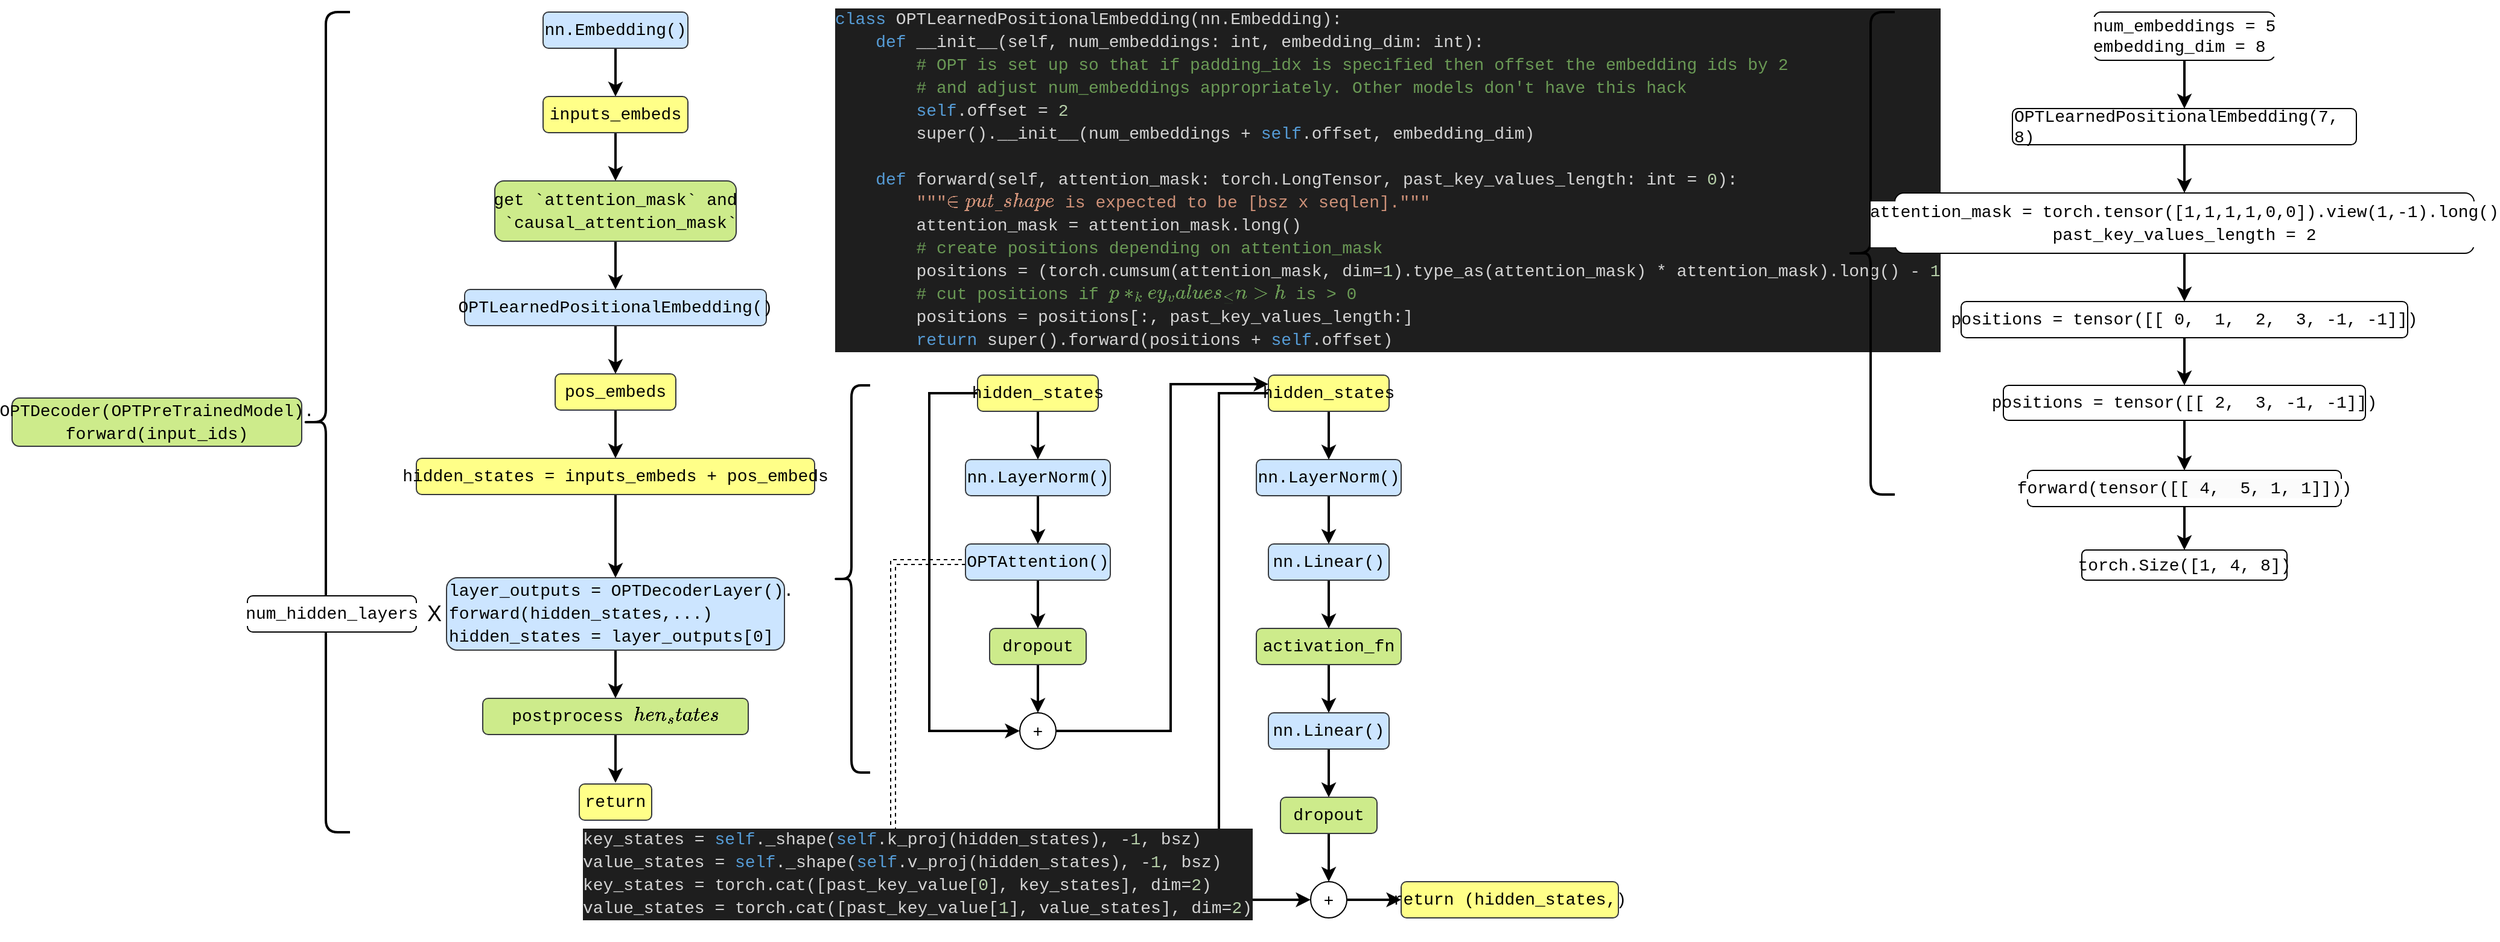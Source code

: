 <mxfile version="24.0.4" type="device">
  <diagram name="第 1 页" id="xHWnmrjrbsItk4PsQz6W">
    <mxGraphModel dx="2060" dy="981" grid="1" gridSize="10" guides="1" tooltips="1" connect="1" arrows="1" fold="1" page="1" pageScale="1" pageWidth="1100" pageHeight="850" math="0" shadow="0">
      <root>
        <mxCell id="0" />
        <mxCell id="1" parent="0" />
        <mxCell id="QwvLzu_wcBRNw7U_g0N6-2" value="&lt;div style=&quot;font-family: Consolas, &amp;quot;Courier New&amp;quot;, monospace; font-size: 14px; line-height: 19px; white-space: pre;&quot;&gt;OPTDecoder(&lt;span style=&quot;&quot;&gt;OPTPreTrainedModel&lt;/span&gt;&lt;span style=&quot;&quot;&gt;).&lt;/span&gt;&lt;/div&gt;&lt;div style=&quot;font-family: Consolas, &amp;quot;Courier New&amp;quot;, monospace; font-size: 14px; line-height: 19px; white-space: pre;&quot;&gt;forward(input_ids)&lt;/div&gt;" style="rounded=1;whiteSpace=wrap;html=1;labelBackgroundColor=none;fillColor=#cdeb8b;strokeColor=#36393d;fontColor=default;" parent="1" vertex="1">
          <mxGeometry x="40" y="360" width="240" height="40" as="geometry" />
        </mxCell>
        <mxCell id="EPdOhh8zSpKI0qmC61zO-10" style="edgeStyle=orthogonalEdgeStyle;rounded=0;orthogonalLoop=1;jettySize=auto;html=1;entryX=0.5;entryY=0;entryDx=0;entryDy=0;strokeColor=default;strokeWidth=2;align=center;verticalAlign=middle;fontFamily=Helvetica;fontSize=11;fontColor=default;labelBackgroundColor=default;endArrow=classic;" parent="1" source="QwvLzu_wcBRNw7U_g0N6-7" target="QwvLzu_wcBRNw7U_g0N6-8" edge="1">
          <mxGeometry relative="1" as="geometry" />
        </mxCell>
        <mxCell id="QwvLzu_wcBRNw7U_g0N6-7" value="&lt;div style=&quot;font-family: Consolas, &amp;quot;Courier New&amp;quot;, monospace; font-weight: normal; font-size: 14px; line-height: 19px; white-space: pre;&quot;&gt;&lt;div&gt;&lt;span style=&quot;&quot;&gt;nn.Embedding(&lt;/span&gt;&lt;span style=&quot;background-color: initial;&quot;&gt;)&lt;/span&gt;&lt;/div&gt;&lt;/div&gt;" style="rounded=1;whiteSpace=wrap;html=1;labelBackgroundColor=none;fillColor=#cce5ff;strokeColor=#36393d;" parent="1" vertex="1">
          <mxGeometry x="480" y="40" width="120" height="30" as="geometry" />
        </mxCell>
        <mxCell id="EPdOhh8zSpKI0qmC61zO-11" style="edgeStyle=orthogonalEdgeStyle;rounded=0;orthogonalLoop=1;jettySize=auto;html=1;entryX=0.5;entryY=0;entryDx=0;entryDy=0;strokeColor=default;strokeWidth=2;align=center;verticalAlign=middle;fontFamily=Helvetica;fontSize=11;fontColor=default;labelBackgroundColor=default;endArrow=classic;" parent="1" source="QwvLzu_wcBRNw7U_g0N6-8" target="EPdOhh8zSpKI0qmC61zO-6" edge="1">
          <mxGeometry relative="1" as="geometry" />
        </mxCell>
        <mxCell id="QwvLzu_wcBRNw7U_g0N6-8" value="&lt;div style=&quot;font-family: Consolas, &amp;quot;Courier New&amp;quot;, monospace; font-weight: normal; font-size: 14px; line-height: 19px; white-space: pre;&quot;&gt;&lt;div&gt;&lt;span style=&quot;&quot;&gt;inputs_embeds&lt;/span&gt;&lt;/div&gt;&lt;/div&gt;" style="rounded=1;whiteSpace=wrap;html=1;labelBackgroundColor=none;fillColor=#ffff88;strokeColor=#36393d;" parent="1" vertex="1">
          <mxGeometry x="480" y="110" width="120" height="30" as="geometry" />
        </mxCell>
        <mxCell id="EPdOhh8zSpKI0qmC61zO-12" style="edgeStyle=orthogonalEdgeStyle;rounded=0;orthogonalLoop=1;jettySize=auto;html=1;entryX=0.5;entryY=0;entryDx=0;entryDy=0;strokeColor=default;strokeWidth=2;align=center;verticalAlign=middle;fontFamily=Helvetica;fontSize=11;fontColor=default;labelBackgroundColor=default;endArrow=classic;" parent="1" source="EPdOhh8zSpKI0qmC61zO-6" target="EPdOhh8zSpKI0qmC61zO-8" edge="1">
          <mxGeometry relative="1" as="geometry" />
        </mxCell>
        <mxCell id="EPdOhh8zSpKI0qmC61zO-6" value="&lt;div style=&quot;font-family: Consolas, &amp;quot;Courier New&amp;quot;, monospace; font-size: 14px; line-height: 19px; white-space: pre;&quot;&gt;get `&lt;span style=&quot;&quot;&gt;attention_mask&lt;/span&gt;&lt;span style=&quot;&quot;&gt;` and&lt;/span&gt;&lt;/div&gt;&lt;div style=&quot;font-family: Consolas, &amp;quot;Courier New&amp;quot;, monospace; font-size: 14px; line-height: 19px; white-space: pre;&quot;&gt;&lt;span style=&quot;&quot;&gt; `&lt;/span&gt;&lt;span style=&quot;&quot;&gt;causal_attention_mask&lt;/span&gt;&lt;span style=&quot;&quot;&gt;`&lt;/span&gt;&lt;/div&gt;" style="rounded=1;whiteSpace=wrap;html=1;fontFamily=Helvetica;fontSize=11;labelBackgroundColor=none;fillColor=#cdeb8b;strokeColor=#36393d;" parent="1" vertex="1">
          <mxGeometry x="440" y="180" width="200" height="50" as="geometry" />
        </mxCell>
        <mxCell id="EPdOhh8zSpKI0qmC61zO-15" style="edgeStyle=orthogonalEdgeStyle;rounded=0;orthogonalLoop=1;jettySize=auto;html=1;entryX=0.5;entryY=0;entryDx=0;entryDy=0;strokeColor=default;strokeWidth=2;align=center;verticalAlign=middle;fontFamily=Helvetica;fontSize=11;fontColor=default;labelBackgroundColor=default;endArrow=classic;" parent="1" source="EPdOhh8zSpKI0qmC61zO-8" target="EPdOhh8zSpKI0qmC61zO-13" edge="1">
          <mxGeometry relative="1" as="geometry" />
        </mxCell>
        <mxCell id="EPdOhh8zSpKI0qmC61zO-8" value="&lt;div style=&quot;font-family: Consolas, &amp;quot;Courier New&amp;quot;, monospace; font-weight: normal; font-size: 14px; line-height: 19px; white-space: pre;&quot;&gt;&lt;div&gt;&lt;span style=&quot;&quot;&gt;OPTLearnedPositionalEmbedding()&lt;/span&gt;&lt;/div&gt;&lt;/div&gt;" style="rounded=1;whiteSpace=wrap;html=1;fontFamily=Helvetica;fontSize=11;labelBackgroundColor=none;fillColor=#cce5ff;strokeColor=#36393d;" parent="1" vertex="1">
          <mxGeometry x="415" y="270" width="250" height="30" as="geometry" />
        </mxCell>
        <mxCell id="EPdOhh8zSpKI0qmC61zO-16" style="edgeStyle=orthogonalEdgeStyle;rounded=0;orthogonalLoop=1;jettySize=auto;html=1;entryX=0.5;entryY=0;entryDx=0;entryDy=0;strokeColor=default;strokeWidth=2;align=center;verticalAlign=middle;fontFamily=Helvetica;fontSize=11;fontColor=default;labelBackgroundColor=default;endArrow=classic;" parent="1" source="EPdOhh8zSpKI0qmC61zO-13" target="EPdOhh8zSpKI0qmC61zO-14" edge="1">
          <mxGeometry relative="1" as="geometry" />
        </mxCell>
        <mxCell id="EPdOhh8zSpKI0qmC61zO-13" value="&lt;div style=&quot;font-family: Consolas, &amp;quot;Courier New&amp;quot;, monospace; font-weight: normal; font-size: 14px; line-height: 19px; white-space: pre;&quot;&gt;&lt;div&gt;&lt;span style=&quot;&quot;&gt;pos_embeds&lt;/span&gt;&lt;/div&gt;&lt;/div&gt;" style="rounded=1;whiteSpace=wrap;html=1;labelBackgroundColor=none;fillColor=#ffff88;strokeColor=#36393d;" parent="1" vertex="1">
          <mxGeometry x="490" y="340" width="100" height="30" as="geometry" />
        </mxCell>
        <mxCell id="EPdOhh8zSpKI0qmC61zO-23" value="" style="edgeStyle=orthogonalEdgeStyle;rounded=0;orthogonalLoop=1;jettySize=auto;html=1;strokeColor=default;strokeWidth=2;align=center;verticalAlign=middle;fontFamily=Helvetica;fontSize=11;fontColor=default;labelBackgroundColor=none;endArrow=classic;" parent="1" source="EPdOhh8zSpKI0qmC61zO-14" target="EPdOhh8zSpKI0qmC61zO-19" edge="1">
          <mxGeometry relative="1" as="geometry" />
        </mxCell>
        <mxCell id="EPdOhh8zSpKI0qmC61zO-14" value="&lt;div style=&quot;font-family: Consolas, &amp;quot;Courier New&amp;quot;, monospace; font-size: 14px; line-height: 19px; white-space: pre;&quot;&gt;hidden_states = inputs_embeds + pos_embeds&lt;/div&gt;" style="rounded=1;whiteSpace=wrap;html=1;fontFamily=Helvetica;fontSize=11;labelBackgroundColor=none;fillColor=#ffff88;strokeColor=#36393d;" parent="1" vertex="1">
          <mxGeometry x="375" y="410" width="330" height="30" as="geometry" />
        </mxCell>
        <mxCell id="gGnIjuOK_BudWI-AxM9S-5" style="edgeStyle=orthogonalEdgeStyle;rounded=0;orthogonalLoop=1;jettySize=auto;html=1;entryX=0.5;entryY=0;entryDx=0;entryDy=0;strokeWidth=2;" parent="1" source="EPdOhh8zSpKI0qmC61zO-19" target="EPdOhh8zSpKI0qmC61zO-20" edge="1">
          <mxGeometry relative="1" as="geometry" />
        </mxCell>
        <mxCell id="EPdOhh8zSpKI0qmC61zO-19" value="&lt;div style=&quot;font-size: 12px;&quot;&gt;&lt;div style=&quot;font-family: Consolas, &amp;quot;Courier New&amp;quot;, monospace; font-size: 14px; line-height: 19px; white-space: pre;&quot;&gt;&lt;div&gt;layer_outputs = &lt;span style=&quot;&quot;&gt;OPTDecoderLayer().&lt;/span&gt;&lt;/div&gt;&lt;div&gt;&lt;span style=&quot;&quot;&gt;forward(hidden_states,...)&lt;/span&gt;&lt;/div&gt;&lt;div&gt;hidden_states = layer_outputs[&lt;span style=&quot;&quot;&gt;0&lt;/span&gt;]&lt;/div&gt;&lt;/div&gt;&lt;/div&gt;" style="rounded=1;whiteSpace=wrap;html=1;fontFamily=Courier New;fontSize=11;labelBackgroundColor=none;align=left;fillColor=#cce5ff;strokeColor=#36393d;" parent="1" vertex="1">
          <mxGeometry x="400" y="509" width="280" height="60" as="geometry" />
        </mxCell>
        <mxCell id="gGnIjuOK_BudWI-AxM9S-7" style="edgeStyle=orthogonalEdgeStyle;rounded=0;orthogonalLoop=1;jettySize=auto;html=1;strokeColor=default;strokeWidth=2;align=center;verticalAlign=middle;fontFamily=Helvetica;fontSize=11;fontColor=default;labelBackgroundColor=default;endArrow=classic;" parent="1" source="EPdOhh8zSpKI0qmC61zO-20" edge="1">
          <mxGeometry relative="1" as="geometry">
            <mxPoint x="540" y="679" as="targetPoint" />
          </mxGeometry>
        </mxCell>
        <mxCell id="EPdOhh8zSpKI0qmC61zO-20" value="&lt;div style=&quot;font-family: Consolas, &amp;quot;Courier New&amp;quot;, monospace; font-size: 14px; line-height: 19px; white-space: pre;&quot;&gt;postprocess `hidden_states`&lt;/div&gt;" style="rounded=1;whiteSpace=wrap;html=1;strokeColor=#36393d;align=center;verticalAlign=middle;fontFamily=Helvetica;fontSize=11;labelBackgroundColor=none;fillColor=#cdeb8b;" parent="1" vertex="1">
          <mxGeometry x="430" y="609" width="220" height="30" as="geometry" />
        </mxCell>
        <mxCell id="EPdOhh8zSpKI0qmC61zO-22" value="&lt;font style=&quot;font-size: 18px;&quot;&gt;X&lt;/font&gt;" style="text;html=1;align=center;verticalAlign=middle;whiteSpace=wrap;rounded=0;fontFamily=Helvetica;fontSize=11;fontColor=default;labelBackgroundColor=none;" parent="1" vertex="1">
          <mxGeometry x="360" y="524" width="60" height="30" as="geometry" />
        </mxCell>
        <mxCell id="EPdOhh8zSpKI0qmC61zO-25" value="&lt;div style=&quot;color: #d4d4d4;background-color: #1e1e1e;font-family: Consolas, &#39;Courier New&#39;, monospace;font-weight: normal;font-size: 14px;line-height: 19px;white-space: pre;&quot;&gt;&lt;div&gt;&lt;span style=&quot;color: #569cd6;&quot;&gt;class&lt;/span&gt;&lt;span style=&quot;color: #d4d4d4;&quot;&gt; OPTLearnedPositionalEmbedding(nn.Embedding):&lt;/span&gt;&lt;/div&gt;&lt;div&gt;&lt;span style=&quot;color: #d4d4d4;&quot;&gt;&amp;nbsp; &amp;nbsp; &lt;/span&gt;&lt;span style=&quot;color: #569cd6;&quot;&gt;def&lt;/span&gt;&lt;span style=&quot;color: #d4d4d4;&quot;&gt; __init__(self, num_embeddings: int, embedding_dim: int):&lt;/span&gt;&lt;/div&gt;&lt;div&gt;&lt;span style=&quot;color: #d4d4d4;&quot;&gt;&amp;nbsp; &amp;nbsp; &amp;nbsp; &amp;nbsp; &lt;/span&gt;&lt;span style=&quot;color: #6a9955;&quot;&gt;# OPT is set up so that if padding_idx is specified then offset the embedding ids by 2&lt;/span&gt;&lt;/div&gt;&lt;div&gt;&lt;span style=&quot;color: #d4d4d4;&quot;&gt;&amp;nbsp; &amp;nbsp; &amp;nbsp; &amp;nbsp; &lt;/span&gt;&lt;span style=&quot;color: #6a9955;&quot;&gt;# and adjust num_embeddings appropriately. Other models don&#39;t have this hack&lt;/span&gt;&lt;/div&gt;&lt;div&gt;&lt;span style=&quot;color: #d4d4d4;&quot;&gt;&amp;nbsp; &amp;nbsp; &amp;nbsp; &amp;nbsp; &lt;/span&gt;&lt;span style=&quot;color: #569cd6;&quot;&gt;self&lt;/span&gt;&lt;span style=&quot;color: #d4d4d4;&quot;&gt;.offset = &lt;/span&gt;&lt;span style=&quot;color: #b5cea8;&quot;&gt;2&lt;/span&gt;&lt;/div&gt;&lt;div&gt;&lt;span style=&quot;color: #d4d4d4;&quot;&gt;&amp;nbsp; &amp;nbsp; &amp;nbsp; &amp;nbsp; super().__init__(num_embeddings + &lt;/span&gt;&lt;span style=&quot;color: #569cd6;&quot;&gt;self&lt;/span&gt;&lt;span style=&quot;color: #d4d4d4;&quot;&gt;.offset, embedding_dim)&lt;/span&gt;&lt;/div&gt;&lt;br&gt;&lt;div&gt;&lt;span style=&quot;color: #d4d4d4;&quot;&gt;&amp;nbsp; &amp;nbsp; &lt;/span&gt;&lt;span style=&quot;color: #569cd6;&quot;&gt;def&lt;/span&gt;&lt;span style=&quot;color: #d4d4d4;&quot;&gt; forward(self, attention_mask: torch.LongTensor, past_key_values_length: int = &lt;/span&gt;&lt;span style=&quot;color: #b5cea8;&quot;&gt;0&lt;/span&gt;&lt;span style=&quot;color: #d4d4d4;&quot;&gt;):&lt;/span&gt;&lt;/div&gt;&lt;div&gt;&lt;span style=&quot;color: #d4d4d4;&quot;&gt;&amp;nbsp; &amp;nbsp; &amp;nbsp; &amp;nbsp; &lt;/span&gt;&lt;span style=&quot;color: #ce9178;&quot;&gt;&quot;&quot;&quot;`input_ids_shape` is expected to be [bsz x seqlen].&quot;&quot;&quot;&lt;/span&gt;&lt;/div&gt;&lt;div&gt;&lt;span style=&quot;color: #d4d4d4;&quot;&gt;&amp;nbsp; &amp;nbsp; &amp;nbsp; &amp;nbsp; attention_mask = attention_mask.long()&lt;/span&gt;&lt;/div&gt;&lt;div&gt;&lt;span style=&quot;color: #d4d4d4;&quot;&gt;&amp;nbsp; &amp;nbsp; &amp;nbsp; &amp;nbsp; &lt;/span&gt;&lt;span style=&quot;color: #6a9955;&quot;&gt;# create positions depending on attention_mask&lt;/span&gt;&lt;/div&gt;&lt;div&gt;&lt;span style=&quot;color: #d4d4d4;&quot;&gt;&amp;nbsp; &amp;nbsp; &amp;nbsp; &amp;nbsp; positions = (torch.cumsum(attention_mask, dim=&lt;/span&gt;&lt;span style=&quot;color: #b5cea8;&quot;&gt;1&lt;/span&gt;&lt;span style=&quot;color: #d4d4d4;&quot;&gt;).type_as(attention_mask) * attention_mask).long() - &lt;/span&gt;&lt;span style=&quot;color: #b5cea8;&quot;&gt;1&lt;/span&gt;&lt;/div&gt;&lt;div&gt;&lt;span style=&quot;color: #d4d4d4;&quot;&gt;&amp;nbsp; &amp;nbsp; &amp;nbsp; &amp;nbsp; &lt;/span&gt;&lt;span style=&quot;color: #6a9955;&quot;&gt;# cut positions if `past_key_values_length` is &amp;gt; 0&lt;/span&gt;&lt;/div&gt;&lt;div&gt;&lt;span style=&quot;color: #d4d4d4;&quot;&gt;&amp;nbsp; &amp;nbsp; &amp;nbsp; &amp;nbsp; positions = positions[:, past_key_values_length:]&lt;/span&gt;&lt;/div&gt;&lt;div&gt;&lt;span style=&quot;color: #d4d4d4;&quot;&gt;&amp;nbsp; &amp;nbsp; &amp;nbsp; &amp;nbsp; &lt;/span&gt;&lt;span style=&quot;color: #569cd6;&quot;&gt;return&lt;/span&gt;&lt;span style=&quot;color: #d4d4d4;&quot;&gt; super().forward(positions + &lt;/span&gt;&lt;span style=&quot;color: #569cd6;&quot;&gt;self&lt;/span&gt;&lt;span style=&quot;color: #d4d4d4;&quot;&gt;.offset)&lt;/span&gt;&lt;/div&gt;&lt;/div&gt;" style="text;whiteSpace=wrap;html=1;fontFamily=Helvetica;fontSize=11;fontColor=default;labelBackgroundColor=none;" parent="1" vertex="1">
          <mxGeometry x="720" y="30" width="870" height="310" as="geometry" />
        </mxCell>
        <mxCell id="EPdOhh8zSpKI0qmC61zO-68" style="edgeStyle=orthogonalEdgeStyle;rounded=0;orthogonalLoop=1;jettySize=auto;html=1;entryX=0.5;entryY=0;entryDx=0;entryDy=0;strokeColor=default;strokeWidth=2;align=center;verticalAlign=middle;fontFamily=Helvetica;fontSize=11;fontColor=default;labelBackgroundColor=none;endArrow=classic;" parent="1" source="EPdOhh8zSpKI0qmC61zO-26" target="EPdOhh8zSpKI0qmC61zO-28" edge="1">
          <mxGeometry relative="1" as="geometry" />
        </mxCell>
        <mxCell id="EPdOhh8zSpKI0qmC61zO-72" style="edgeStyle=orthogonalEdgeStyle;rounded=0;orthogonalLoop=1;jettySize=auto;html=1;entryX=0;entryY=0.5;entryDx=0;entryDy=0;strokeColor=default;strokeWidth=2;align=center;verticalAlign=middle;fontFamily=Helvetica;fontSize=11;fontColor=default;labelBackgroundColor=none;endArrow=classic;" parent="1" source="EPdOhh8zSpKI0qmC61zO-26" target="EPdOhh8zSpKI0qmC61zO-33" edge="1">
          <mxGeometry relative="1" as="geometry">
            <Array as="points">
              <mxPoint x="800" y="356" />
              <mxPoint x="800" y="636" />
            </Array>
          </mxGeometry>
        </mxCell>
        <mxCell id="EPdOhh8zSpKI0qmC61zO-26" value="&lt;div style=&quot;font-family: Consolas, &amp;quot;Courier New&amp;quot;, monospace; font-weight: normal; font-size: 14px; line-height: 19px; white-space: pre;&quot;&gt;&lt;div style=&quot;line-height: 19px;&quot;&gt;hidden_states&lt;/div&gt;&lt;/div&gt;" style="rounded=1;whiteSpace=wrap;html=1;labelBackgroundColor=none;fillColor=#ffff88;strokeColor=#36393d;fontColor=default;" parent="1" vertex="1">
          <mxGeometry x="840" y="341" width="100" height="30" as="geometry" />
        </mxCell>
        <mxCell id="EPdOhh8zSpKI0qmC61zO-69" style="edgeStyle=orthogonalEdgeStyle;rounded=0;orthogonalLoop=1;jettySize=auto;html=1;entryX=0.5;entryY=0;entryDx=0;entryDy=0;strokeColor=default;strokeWidth=2;align=center;verticalAlign=middle;fontFamily=Helvetica;fontSize=11;fontColor=default;labelBackgroundColor=none;endArrow=classic;" parent="1" source="EPdOhh8zSpKI0qmC61zO-28" target="EPdOhh8zSpKI0qmC61zO-30" edge="1">
          <mxGeometry relative="1" as="geometry" />
        </mxCell>
        <mxCell id="EPdOhh8zSpKI0qmC61zO-28" value="&lt;div style=&quot;font-family: Consolas, &amp;quot;Courier New&amp;quot;, monospace; font-size: 14px; line-height: 19px; white-space: pre;&quot;&gt;nn.LayerNorm()&lt;/div&gt;" style="rounded=1;whiteSpace=wrap;html=1;labelBackgroundColor=none;fillColor=#cce5ff;strokeColor=#36393d;fontColor=default;" parent="1" vertex="1">
          <mxGeometry x="830" y="411" width="120" height="30" as="geometry" />
        </mxCell>
        <mxCell id="EPdOhh8zSpKI0qmC61zO-70" style="edgeStyle=orthogonalEdgeStyle;rounded=0;orthogonalLoop=1;jettySize=auto;html=1;entryX=0.5;entryY=0;entryDx=0;entryDy=0;strokeColor=default;strokeWidth=2;align=center;verticalAlign=middle;fontFamily=Helvetica;fontSize=11;fontColor=default;labelBackgroundColor=none;endArrow=classic;" parent="1" source="EPdOhh8zSpKI0qmC61zO-30" target="EPdOhh8zSpKI0qmC61zO-42" edge="1">
          <mxGeometry relative="1" as="geometry" />
        </mxCell>
        <mxCell id="gGnIjuOK_BudWI-AxM9S-4" style="edgeStyle=orthogonalEdgeStyle;rounded=0;orthogonalLoop=1;jettySize=auto;html=1;shape=link;dashed=1;" parent="1" source="EPdOhh8zSpKI0qmC61zO-30" edge="1">
          <mxGeometry relative="1" as="geometry">
            <mxPoint x="770" y="720" as="targetPoint" />
            <Array as="points">
              <mxPoint x="770" y="496" />
            </Array>
          </mxGeometry>
        </mxCell>
        <mxCell id="EPdOhh8zSpKI0qmC61zO-30" value="&lt;div style=&quot;font-family: Consolas, &amp;quot;Courier New&amp;quot;, monospace; font-size: 14px; line-height: 19px; white-space: pre;&quot;&gt;&lt;span style=&quot;text-align: left;&quot;&gt;OPTAttention&lt;/span&gt;()&lt;/div&gt;" style="rounded=1;whiteSpace=wrap;html=1;labelBackgroundColor=none;fillColor=#cce5ff;strokeColor=#36393d;fontColor=default;" parent="1" vertex="1">
          <mxGeometry x="830" y="481" width="120" height="30" as="geometry" />
        </mxCell>
        <mxCell id="EPdOhh8zSpKI0qmC61zO-73" style="edgeStyle=orthogonalEdgeStyle;rounded=0;orthogonalLoop=1;jettySize=auto;html=1;entryX=0;entryY=0.25;entryDx=0;entryDy=0;strokeColor=default;strokeWidth=2;align=center;verticalAlign=middle;fontFamily=Helvetica;fontSize=11;fontColor=default;labelBackgroundColor=none;endArrow=classic;" parent="1" source="EPdOhh8zSpKI0qmC61zO-33" target="EPdOhh8zSpKI0qmC61zO-59" edge="1">
          <mxGeometry relative="1" as="geometry">
            <Array as="points">
              <mxPoint x="1000" y="636" />
              <mxPoint x="1000" y="349" />
            </Array>
          </mxGeometry>
        </mxCell>
        <mxCell id="EPdOhh8zSpKI0qmC61zO-33" value="&lt;font style=&quot;font-size: 14px;&quot;&gt;+&lt;/font&gt;" style="ellipse;whiteSpace=wrap;html=1;aspect=fixed;rounded=1;strokeColor=default;align=center;verticalAlign=middle;fontFamily=Helvetica;fontSize=11;fontColor=default;labelBackgroundColor=none;fillColor=default;" parent="1" vertex="1">
          <mxGeometry x="875" y="621" width="30" height="30" as="geometry" />
        </mxCell>
        <mxCell id="EPdOhh8zSpKI0qmC61zO-76" style="edgeStyle=orthogonalEdgeStyle;rounded=0;orthogonalLoop=1;jettySize=auto;html=1;entryX=0.5;entryY=0;entryDx=0;entryDy=0;strokeColor=default;strokeWidth=2;align=center;verticalAlign=middle;fontFamily=Helvetica;fontSize=11;fontColor=default;labelBackgroundColor=none;endArrow=classic;" parent="1" source="EPdOhh8zSpKI0qmC61zO-37" target="EPdOhh8zSpKI0qmC61zO-38" edge="1">
          <mxGeometry relative="1" as="geometry" />
        </mxCell>
        <mxCell id="EPdOhh8zSpKI0qmC61zO-37" value="&lt;div style=&quot;font-family: Consolas, &amp;quot;Courier New&amp;quot;, monospace; font-size: 14px; line-height: 19px; white-space: pre;&quot;&gt;nn.LayerNorm()&lt;/div&gt;" style="rounded=1;whiteSpace=wrap;html=1;labelBackgroundColor=none;fillColor=#cce5ff;strokeColor=#36393d;fontColor=default;" parent="1" vertex="1">
          <mxGeometry x="1071" y="411" width="120" height="30" as="geometry" />
        </mxCell>
        <mxCell id="EPdOhh8zSpKI0qmC61zO-77" style="edgeStyle=orthogonalEdgeStyle;rounded=0;orthogonalLoop=1;jettySize=auto;html=1;entryX=0.5;entryY=0;entryDx=0;entryDy=0;strokeColor=default;strokeWidth=2;align=center;verticalAlign=middle;fontFamily=Helvetica;fontSize=11;fontColor=default;labelBackgroundColor=none;endArrow=classic;" parent="1" source="EPdOhh8zSpKI0qmC61zO-38" target="EPdOhh8zSpKI0qmC61zO-40" edge="1">
          <mxGeometry relative="1" as="geometry" />
        </mxCell>
        <mxCell id="EPdOhh8zSpKI0qmC61zO-38" value="&lt;div style=&quot;font-family: Consolas, &amp;quot;Courier New&amp;quot;, monospace; font-size: 14px; line-height: 19px; white-space: pre;&quot;&gt;&lt;span style=&quot;&quot;&gt;nn.Linear&lt;/span&gt;&lt;span style=&quot;&quot;&gt;()&lt;/span&gt;&lt;br&gt;&lt;/div&gt;" style="rounded=1;whiteSpace=wrap;html=1;labelBackgroundColor=none;fillColor=#cce5ff;strokeColor=#36393d;fontColor=default;" parent="1" vertex="1">
          <mxGeometry x="1081" y="481" width="100" height="30" as="geometry" />
        </mxCell>
        <mxCell id="EPdOhh8zSpKI0qmC61zO-78" style="edgeStyle=orthogonalEdgeStyle;rounded=0;orthogonalLoop=1;jettySize=auto;html=1;entryX=0.5;entryY=0;entryDx=0;entryDy=0;strokeColor=default;strokeWidth=2;align=center;verticalAlign=middle;fontFamily=Helvetica;fontSize=11;fontColor=default;labelBackgroundColor=none;endArrow=classic;" parent="1" source="EPdOhh8zSpKI0qmC61zO-40" target="EPdOhh8zSpKI0qmC61zO-41" edge="1">
          <mxGeometry relative="1" as="geometry" />
        </mxCell>
        <mxCell id="EPdOhh8zSpKI0qmC61zO-40" value="&lt;div style=&quot;font-family: Consolas, &amp;quot;Courier New&amp;quot;, monospace; font-size: 14px; line-height: 19px; white-space: pre;&quot;&gt;&lt;span style=&quot;text-align: left;&quot;&gt;activation_fn&lt;/span&gt;&lt;br&gt;&lt;/div&gt;" style="rounded=1;whiteSpace=wrap;html=1;labelBackgroundColor=none;fillColor=#cdeb8b;strokeColor=#36393d;" parent="1" vertex="1">
          <mxGeometry x="1071" y="551" width="120" height="30" as="geometry" />
        </mxCell>
        <mxCell id="EPdOhh8zSpKI0qmC61zO-79" style="edgeStyle=orthogonalEdgeStyle;rounded=0;orthogonalLoop=1;jettySize=auto;html=1;entryX=0.5;entryY=0;entryDx=0;entryDy=0;strokeColor=default;strokeWidth=2;align=center;verticalAlign=middle;fontFamily=Helvetica;fontSize=11;fontColor=default;labelBackgroundColor=none;endArrow=classic;" parent="1" source="EPdOhh8zSpKI0qmC61zO-41" target="EPdOhh8zSpKI0qmC61zO-46" edge="1">
          <mxGeometry relative="1" as="geometry" />
        </mxCell>
        <mxCell id="EPdOhh8zSpKI0qmC61zO-41" value="&lt;div style=&quot;font-family: Consolas, &amp;quot;Courier New&amp;quot;, monospace; font-size: 14px; line-height: 19px; white-space: pre;&quot;&gt;&lt;span style=&quot;&quot;&gt;nn.Linear&lt;/span&gt;&lt;span style=&quot;&quot;&gt;()&lt;/span&gt;&lt;br&gt;&lt;/div&gt;" style="rounded=1;whiteSpace=wrap;html=1;labelBackgroundColor=none;fillColor=#cce5ff;strokeColor=#36393d;fontColor=default;" parent="1" vertex="1">
          <mxGeometry x="1081" y="621" width="100" height="30" as="geometry" />
        </mxCell>
        <mxCell id="EPdOhh8zSpKI0qmC61zO-71" style="edgeStyle=orthogonalEdgeStyle;rounded=0;orthogonalLoop=1;jettySize=auto;html=1;entryX=0.5;entryY=0;entryDx=0;entryDy=0;strokeColor=default;strokeWidth=2;align=center;verticalAlign=middle;fontFamily=Helvetica;fontSize=11;fontColor=default;labelBackgroundColor=none;endArrow=classic;" parent="1" source="EPdOhh8zSpKI0qmC61zO-42" target="EPdOhh8zSpKI0qmC61zO-33" edge="1">
          <mxGeometry relative="1" as="geometry" />
        </mxCell>
        <mxCell id="EPdOhh8zSpKI0qmC61zO-42" value="&lt;div style=&quot;text-align: left; font-family: Consolas, &amp;quot;Courier New&amp;quot;, monospace; font-size: 14px; line-height: 19px; white-space: pre;&quot;&gt;dropout&lt;/div&gt;" style="rounded=1;whiteSpace=wrap;html=1;labelBackgroundColor=none;fillColor=#cdeb8b;strokeColor=#36393d;" parent="1" vertex="1">
          <mxGeometry x="850" y="551" width="80" height="30" as="geometry" />
        </mxCell>
        <mxCell id="EPdOhh8zSpKI0qmC61zO-80" style="edgeStyle=orthogonalEdgeStyle;rounded=0;orthogonalLoop=1;jettySize=auto;html=1;entryX=0.5;entryY=0;entryDx=0;entryDy=0;strokeColor=default;strokeWidth=2;align=center;verticalAlign=middle;fontFamily=Helvetica;fontSize=11;fontColor=default;labelBackgroundColor=none;endArrow=classic;" parent="1" source="EPdOhh8zSpKI0qmC61zO-46" target="EPdOhh8zSpKI0qmC61zO-62" edge="1">
          <mxGeometry relative="1" as="geometry" />
        </mxCell>
        <mxCell id="EPdOhh8zSpKI0qmC61zO-46" value="&lt;div style=&quot;text-align: left; font-family: Consolas, &amp;quot;Courier New&amp;quot;, monospace; font-size: 14px; line-height: 19px; white-space: pre;&quot;&gt;dropout&lt;/div&gt;" style="rounded=1;whiteSpace=wrap;html=1;labelBackgroundColor=none;fillColor=#cdeb8b;strokeColor=#36393d;" parent="1" vertex="1">
          <mxGeometry x="1091" y="691" width="80" height="30" as="geometry" />
        </mxCell>
        <mxCell id="EPdOhh8zSpKI0qmC61zO-75" style="edgeStyle=orthogonalEdgeStyle;rounded=0;orthogonalLoop=1;jettySize=auto;html=1;entryX=0.5;entryY=0;entryDx=0;entryDy=0;strokeColor=default;strokeWidth=2;align=center;verticalAlign=middle;fontFamily=Helvetica;fontSize=11;fontColor=default;labelBackgroundColor=none;endArrow=classic;" parent="1" source="EPdOhh8zSpKI0qmC61zO-59" target="EPdOhh8zSpKI0qmC61zO-37" edge="1">
          <mxGeometry relative="1" as="geometry" />
        </mxCell>
        <mxCell id="EPdOhh8zSpKI0qmC61zO-81" style="edgeStyle=orthogonalEdgeStyle;rounded=0;orthogonalLoop=1;jettySize=auto;html=1;entryX=0;entryY=0.5;entryDx=0;entryDy=0;strokeColor=default;strokeWidth=2;align=center;verticalAlign=middle;fontFamily=Helvetica;fontSize=11;fontColor=default;labelBackgroundColor=none;endArrow=classic;" parent="1" source="EPdOhh8zSpKI0qmC61zO-59" target="EPdOhh8zSpKI0qmC61zO-62" edge="1">
          <mxGeometry relative="1" as="geometry">
            <Array as="points">
              <mxPoint x="1040" y="356" />
              <mxPoint x="1040" y="776" />
            </Array>
          </mxGeometry>
        </mxCell>
        <mxCell id="EPdOhh8zSpKI0qmC61zO-59" value="&lt;div style=&quot;font-family: Consolas, &amp;quot;Courier New&amp;quot;, monospace; font-weight: normal; font-size: 14px; line-height: 19px; white-space: pre;&quot;&gt;&lt;div style=&quot;line-height: 19px;&quot;&gt;hidden_states&lt;/div&gt;&lt;/div&gt;" style="rounded=1;whiteSpace=wrap;html=1;labelBackgroundColor=none;fillColor=#ffff88;strokeColor=#36393d;fontColor=default;" parent="1" vertex="1">
          <mxGeometry x="1081" y="341" width="100" height="30" as="geometry" />
        </mxCell>
        <mxCell id="EPdOhh8zSpKI0qmC61zO-89" style="edgeStyle=orthogonalEdgeStyle;rounded=0;orthogonalLoop=1;jettySize=auto;html=1;entryX=0;entryY=0.5;entryDx=0;entryDy=0;strokeColor=default;strokeWidth=2;align=center;verticalAlign=middle;fontFamily=Helvetica;fontSize=11;fontColor=default;labelBackgroundColor=none;endArrow=classic;" parent="1" source="EPdOhh8zSpKI0qmC61zO-62" target="EPdOhh8zSpKI0qmC61zO-88" edge="1">
          <mxGeometry relative="1" as="geometry" />
        </mxCell>
        <mxCell id="EPdOhh8zSpKI0qmC61zO-62" value="&lt;font style=&quot;font-size: 14px;&quot;&gt;+&lt;/font&gt;" style="ellipse;whiteSpace=wrap;html=1;aspect=fixed;rounded=1;strokeColor=default;align=center;verticalAlign=middle;fontFamily=Helvetica;fontSize=11;fontColor=default;labelBackgroundColor=none;fillColor=default;" parent="1" vertex="1">
          <mxGeometry x="1116" y="761" width="30" height="30" as="geometry" />
        </mxCell>
        <mxCell id="EPdOhh8zSpKI0qmC61zO-83" value="" style="shape=curlyBracket;whiteSpace=wrap;html=1;rounded=1;labelPosition=left;verticalLabelPosition=middle;align=right;verticalAlign=middle;strokeColor=default;fontFamily=Helvetica;fontSize=11;fontColor=default;labelBackgroundColor=none;fillColor=default;strokeWidth=2;" parent="1" vertex="1">
          <mxGeometry x="720" y="349.5" width="31" height="321" as="geometry" />
        </mxCell>
        <mxCell id="EPdOhh8zSpKI0qmC61zO-86" value="" style="shape=curlyBracket;whiteSpace=wrap;html=1;rounded=1;labelPosition=left;verticalLabelPosition=middle;align=right;verticalAlign=middle;strokeColor=default;fontFamily=Helvetica;fontSize=11;fontColor=default;labelBackgroundColor=none;fillColor=default;strokeWidth=2;" parent="1" vertex="1">
          <mxGeometry x="280" y="40" width="40" height="680" as="geometry" />
        </mxCell>
        <mxCell id="EPdOhh8zSpKI0qmC61zO-88" value="&lt;div style=&quot;font-family: Consolas, &amp;quot;Courier New&amp;quot;, monospace; font-weight: normal; font-size: 14px; line-height: 19px; white-space: pre;&quot;&gt;&lt;div style=&quot;line-height: 19px;&quot;&gt;return (hidden_states,)&lt;/div&gt;&lt;/div&gt;" style="rounded=1;whiteSpace=wrap;html=1;labelBackgroundColor=none;fillColor=#ffff88;strokeColor=#36393d;fontColor=default;" parent="1" vertex="1">
          <mxGeometry x="1191" y="761" width="180" height="30" as="geometry" />
        </mxCell>
        <mxCell id="gGnIjuOK_BudWI-AxM9S-1" value="&lt;div style=&quot;color: #d4d4d4;background-color: #1e1e1e;font-family: Consolas, &#39;Courier New&#39;, monospace;font-weight: normal;font-size: 14px;line-height: 19px;white-space: pre;&quot;&gt;&lt;div&gt;&lt;span style=&quot;color: #d4d4d4;&quot;&gt;key_states = &lt;/span&gt;&lt;span style=&quot;color: #569cd6;&quot;&gt;self&lt;/span&gt;&lt;span style=&quot;color: #d4d4d4;&quot;&gt;._shape(&lt;/span&gt;&lt;span style=&quot;color: #569cd6;&quot;&gt;self&lt;/span&gt;&lt;span style=&quot;color: #d4d4d4;&quot;&gt;.k_proj(hidden_states), -&lt;/span&gt;&lt;span style=&quot;color: #b5cea8;&quot;&gt;1&lt;/span&gt;&lt;span style=&quot;color: #d4d4d4;&quot;&gt;, bsz)&lt;/span&gt;&lt;/div&gt;&lt;div&gt;&lt;span style=&quot;color: #d4d4d4;&quot;&gt;value_states = &lt;/span&gt;&lt;span style=&quot;color: #569cd6;&quot;&gt;self&lt;/span&gt;&lt;span style=&quot;color: #d4d4d4;&quot;&gt;._shape(&lt;/span&gt;&lt;span style=&quot;color: #569cd6;&quot;&gt;self&lt;/span&gt;&lt;span style=&quot;color: #d4d4d4;&quot;&gt;.v_proj(hidden_states), -&lt;/span&gt;&lt;span style=&quot;color: #b5cea8;&quot;&gt;1&lt;/span&gt;&lt;span style=&quot;color: #d4d4d4;&quot;&gt;, bsz)&lt;/span&gt;&lt;/div&gt;&lt;div&gt;&lt;span style=&quot;color: #d4d4d4;&quot;&gt;key_states = torch.cat([past_key_value[&lt;/span&gt;&lt;span style=&quot;color: #b5cea8;&quot;&gt;0&lt;/span&gt;&lt;span style=&quot;color: #d4d4d4;&quot;&gt;], key_states], dim=&lt;/span&gt;&lt;span style=&quot;color: #b5cea8;&quot;&gt;2&lt;/span&gt;&lt;span style=&quot;color: #d4d4d4;&quot;&gt;)&lt;/span&gt;&lt;/div&gt;&lt;div&gt;&lt;span style=&quot;color: #d4d4d4;&quot;&gt;value_states = torch.cat([past_key_value[&lt;/span&gt;&lt;span style=&quot;color: #b5cea8;&quot;&gt;1&lt;/span&gt;&lt;span style=&quot;color: #d4d4d4;&quot;&gt;], value_states], dim=&lt;/span&gt;&lt;span style=&quot;color: #b5cea8;&quot;&gt;2&lt;/span&gt;&lt;span style=&quot;color: #d4d4d4;&quot;&gt;)&lt;/span&gt;&lt;/div&gt;&lt;/div&gt;" style="text;whiteSpace=wrap;html=1;" parent="1" vertex="1">
          <mxGeometry x="511" y="710" width="560" height="100" as="geometry" />
        </mxCell>
        <mxCell id="gGnIjuOK_BudWI-AxM9S-6" value="&lt;div style=&quot;font-family: Consolas, &amp;quot;Courier New&amp;quot;, monospace; font-weight: normal; font-size: 14px; line-height: 19px; white-space: pre;&quot;&gt;&lt;div style=&quot;line-height: 19px;&quot;&gt;return&lt;/div&gt;&lt;/div&gt;" style="rounded=1;whiteSpace=wrap;html=1;labelBackgroundColor=none;fillColor=#ffff88;strokeColor=#36393d;fontColor=default;" parent="1" vertex="1">
          <mxGeometry x="510" y="680" width="60" height="30" as="geometry" />
        </mxCell>
        <mxCell id="gGnIjuOK_BudWI-AxM9S-8" value="" style="shape=curlyBracket;whiteSpace=wrap;html=1;rounded=1;labelPosition=left;verticalLabelPosition=middle;align=right;verticalAlign=middle;fontFamily=Helvetica;fontSize=11;fontColor=default;labelBackgroundColor=default;strokeWidth=2;" parent="1" vertex="1">
          <mxGeometry x="1560" y="40" width="40" height="400" as="geometry" />
        </mxCell>
        <mxCell id="gGnIjuOK_BudWI-AxM9S-18" style="edgeStyle=orthogonalEdgeStyle;rounded=0;orthogonalLoop=1;jettySize=auto;html=1;entryX=0.5;entryY=0;entryDx=0;entryDy=0;strokeColor=default;strokeWidth=2;align=center;verticalAlign=middle;fontFamily=Helvetica;fontSize=11;fontColor=default;labelBackgroundColor=default;endArrow=classic;" parent="1" source="gGnIjuOK_BudWI-AxM9S-10" target="gGnIjuOK_BudWI-AxM9S-11" edge="1">
          <mxGeometry relative="1" as="geometry" />
        </mxCell>
        <mxCell id="gGnIjuOK_BudWI-AxM9S-10" value="&lt;div style=&quot;font-family: Consolas, &amp;quot;Courier New&amp;quot;, monospace; font-size: 14px; font-style: normal; font-variant-ligatures: normal; font-variant-caps: normal; font-weight: 400; letter-spacing: normal; orphans: 2; text-align: left; text-indent: 0px; text-transform: none; widows: 2; word-spacing: 0px; -webkit-text-stroke-width: 0px; white-space: pre; text-decoration-thickness: initial; text-decoration-style: initial; text-decoration-color: initial;&quot;&gt;&lt;span style=&quot;&quot;&gt;num_embeddings = &lt;/span&gt;&lt;span style=&quot;&quot;&gt;5&lt;/span&gt;&lt;/div&gt;&lt;div style=&quot;font-family: Consolas, &amp;quot;Courier New&amp;quot;, monospace; font-size: 14px; font-style: normal; font-variant-ligatures: normal; font-variant-caps: normal; font-weight: 400; letter-spacing: normal; orphans: 2; text-align: left; text-indent: 0px; text-transform: none; widows: 2; word-spacing: 0px; -webkit-text-stroke-width: 0px; white-space: pre; text-decoration-thickness: initial; text-decoration-style: initial; text-decoration-color: initial;&quot;&gt;&lt;span style=&quot;&quot;&gt;embedding_dim = &lt;/span&gt;&lt;span style=&quot;&quot;&gt;8&lt;/span&gt;&lt;/div&gt;" style="rounded=1;whiteSpace=wrap;html=1;fontFamily=Helvetica;fontSize=11;fontColor=default;labelBackgroundColor=default;" parent="1" vertex="1">
          <mxGeometry x="1765" y="40" width="150" height="40" as="geometry" />
        </mxCell>
        <mxCell id="gGnIjuOK_BudWI-AxM9S-19" style="edgeStyle=orthogonalEdgeStyle;rounded=0;orthogonalLoop=1;jettySize=auto;html=1;entryX=0.5;entryY=0;entryDx=0;entryDy=0;strokeColor=default;strokeWidth=2;align=center;verticalAlign=middle;fontFamily=Helvetica;fontSize=11;fontColor=default;labelBackgroundColor=default;endArrow=classic;" parent="1" source="gGnIjuOK_BudWI-AxM9S-11" target="gGnIjuOK_BudWI-AxM9S-12" edge="1">
          <mxGeometry relative="1" as="geometry" />
        </mxCell>
        <mxCell id="gGnIjuOK_BudWI-AxM9S-11" value="&lt;div style=&quot;font-family: Consolas, &amp;quot;Courier New&amp;quot;, monospace; font-size: 14px; font-style: normal; font-variant-ligatures: normal; font-variant-caps: normal; font-weight: 400; letter-spacing: normal; orphans: 2; text-align: left; text-indent: 0px; text-transform: none; widows: 2; word-spacing: 0px; -webkit-text-stroke-width: 0px; white-space: pre; text-decoration-thickness: initial; text-decoration-style: initial; text-decoration-color: initial;&quot;&gt;&lt;span style=&quot;text-wrap: wrap;&quot;&gt;OPTLearnedPositionalEmbedding(7, 8)&lt;/span&gt;&lt;br&gt;&lt;/div&gt;" style="rounded=1;whiteSpace=wrap;html=1;fontFamily=Helvetica;fontSize=11;fontColor=default;labelBackgroundColor=none;" parent="1" vertex="1">
          <mxGeometry x="1697.5" y="120" width="285" height="30" as="geometry" />
        </mxCell>
        <mxCell id="gGnIjuOK_BudWI-AxM9S-20" style="edgeStyle=orthogonalEdgeStyle;rounded=0;orthogonalLoop=1;jettySize=auto;html=1;entryX=0.5;entryY=0;entryDx=0;entryDy=0;strokeColor=default;strokeWidth=2;align=center;verticalAlign=middle;fontFamily=Helvetica;fontSize=11;fontColor=default;labelBackgroundColor=default;endArrow=classic;" parent="1" source="gGnIjuOK_BudWI-AxM9S-12" target="gGnIjuOK_BudWI-AxM9S-13" edge="1">
          <mxGeometry relative="1" as="geometry" />
        </mxCell>
        <mxCell id="gGnIjuOK_BudWI-AxM9S-12" value="&lt;div style=&quot;font-size: 12px;&quot;&gt;&lt;div style=&quot;font-family: Consolas, &amp;quot;Courier New&amp;quot;, monospace; font-size: 14px; line-height: 19px; white-space: pre;&quot;&gt;&lt;div style=&quot;line-height: 19px;&quot;&gt;&lt;span style=&quot;&quot;&gt;attention_mask = &lt;/span&gt;torch.tensor([&lt;span style=&quot;&quot;&gt;1&lt;/span&gt;,&lt;span style=&quot;&quot;&gt;1&lt;/span&gt;,&lt;span style=&quot;&quot;&gt;1&lt;/span&gt;,&lt;span style=&quot;&quot;&gt;1&lt;/span&gt;,&lt;span style=&quot;&quot;&gt;0&lt;/span&gt;,&lt;span style=&quot;&quot;&gt;0&lt;/span&gt;]).view(&lt;span style=&quot;&quot;&gt;1&lt;/span&gt;,-&lt;span style=&quot;&quot;&gt;1&lt;/span&gt;).long()&lt;/div&gt;&lt;div style=&quot;line-height: 19px;&quot;&gt;&lt;div style=&quot;line-height: 19px;&quot;&gt;past_key_values_length = &lt;span style=&quot;&quot;&gt;2&lt;/span&gt;&lt;/div&gt;&lt;/div&gt;&lt;/div&gt;&lt;/div&gt;" style="rounded=1;whiteSpace=wrap;html=1;fontFamily=Helvetica;fontSize=11;labelBackgroundColor=default;align=center;fillColor=default;strokeColor=default;fontColor=default;verticalAlign=middle;" parent="1" vertex="1">
          <mxGeometry x="1600" y="190" width="480" height="50" as="geometry" />
        </mxCell>
        <mxCell id="gGnIjuOK_BudWI-AxM9S-21" style="edgeStyle=orthogonalEdgeStyle;rounded=0;orthogonalLoop=1;jettySize=auto;html=1;entryX=0.5;entryY=0;entryDx=0;entryDy=0;strokeColor=default;strokeWidth=2;align=center;verticalAlign=middle;fontFamily=Helvetica;fontSize=11;fontColor=default;labelBackgroundColor=default;endArrow=classic;" parent="1" source="gGnIjuOK_BudWI-AxM9S-13" target="gGnIjuOK_BudWI-AxM9S-14" edge="1">
          <mxGeometry relative="1" as="geometry" />
        </mxCell>
        <mxCell id="gGnIjuOK_BudWI-AxM9S-13" value="&lt;div style=&quot;font-size: 12px;&quot;&gt;&lt;div style=&quot;font-family: Consolas, &amp;quot;Courier New&amp;quot;, monospace; font-size: 14px; line-height: 19px; white-space: pre;&quot;&gt;&lt;div style=&quot;line-height: 19px;&quot;&gt;&lt;div style=&quot;line-height: 19px;&quot;&gt;&lt;span style=&quot;&quot;&gt;positions = &lt;/span&gt;&lt;span style=&quot;&quot;&gt;tensor([[ 0, &amp;nbsp;1, &amp;nbsp;2, &amp;nbsp;3, -1, -1]])&lt;/span&gt;&lt;/div&gt;&lt;/div&gt;&lt;/div&gt;&lt;/div&gt;" style="rounded=1;whiteSpace=wrap;html=1;fontFamily=Helvetica;fontSize=11;labelBackgroundColor=none;align=center;fillColor=default;strokeColor=default;fontColor=default;verticalAlign=middle;" parent="1" vertex="1">
          <mxGeometry x="1655" y="280" width="370" height="30" as="geometry" />
        </mxCell>
        <mxCell id="gGnIjuOK_BudWI-AxM9S-24" style="edgeStyle=orthogonalEdgeStyle;rounded=0;orthogonalLoop=1;jettySize=auto;html=1;entryX=0.5;entryY=0;entryDx=0;entryDy=0;strokeColor=default;strokeWidth=2;align=center;verticalAlign=middle;fontFamily=Helvetica;fontSize=11;fontColor=default;labelBackgroundColor=default;endArrow=classic;" parent="1" source="gGnIjuOK_BudWI-AxM9S-14" target="gGnIjuOK_BudWI-AxM9S-23" edge="1">
          <mxGeometry relative="1" as="geometry" />
        </mxCell>
        <mxCell id="gGnIjuOK_BudWI-AxM9S-14" value="&lt;div style=&quot;font-size: 12px;&quot;&gt;&lt;div style=&quot;font-family: Consolas, &amp;quot;Courier New&amp;quot;, monospace; font-size: 14px; line-height: 19px; white-space: pre;&quot;&gt;&lt;div style=&quot;line-height: 19px;&quot;&gt;&lt;div style=&quot;line-height: 19px;&quot;&gt;&lt;span style=&quot;&quot;&gt;positions = &lt;/span&gt;&lt;span style=&quot;&quot;&gt;tensor([[ 2, &amp;nbsp;3, -1, -1]])&lt;/span&gt;&lt;/div&gt;&lt;/div&gt;&lt;/div&gt;&lt;/div&gt;" style="rounded=1;whiteSpace=wrap;html=1;fontFamily=Helvetica;fontSize=11;labelBackgroundColor=none;align=center;fillColor=default;strokeColor=default;fontColor=default;verticalAlign=middle;" parent="1" vertex="1">
          <mxGeometry x="1690" y="349.5" width="300" height="29" as="geometry" />
        </mxCell>
        <mxCell id="gGnIjuOK_BudWI-AxM9S-15" value="&lt;div style=&quot;font-size: 12px;&quot;&gt;&lt;div style=&quot;font-family: Consolas, &amp;quot;Courier New&amp;quot;, monospace; font-size: 14px; line-height: 19px; white-space: pre;&quot;&gt;&lt;div style=&quot;line-height: 19px;&quot;&gt;&lt;div style=&quot;line-height: 19px;&quot;&gt;&lt;div style=&quot;line-height: 19px;&quot;&gt;&lt;span style=&quot;&quot;&gt;torch.Size([1, 4, 8])&lt;/span&gt;&lt;/div&gt;&lt;/div&gt;&lt;/div&gt;&lt;/div&gt;&lt;/div&gt;" style="rounded=1;whiteSpace=wrap;html=1;fontFamily=Helvetica;fontSize=11;labelBackgroundColor=none;align=center;fillColor=default;strokeColor=default;fontColor=default;verticalAlign=middle;" parent="1" vertex="1">
          <mxGeometry x="1755" y="486" width="170" height="25" as="geometry" />
        </mxCell>
        <mxCell id="gGnIjuOK_BudWI-AxM9S-25" style="edgeStyle=orthogonalEdgeStyle;rounded=0;orthogonalLoop=1;jettySize=auto;html=1;entryX=0.5;entryY=0;entryDx=0;entryDy=0;strokeColor=default;strokeWidth=2;align=center;verticalAlign=middle;fontFamily=Helvetica;fontSize=11;fontColor=default;labelBackgroundColor=default;endArrow=classic;" parent="1" source="gGnIjuOK_BudWI-AxM9S-23" target="gGnIjuOK_BudWI-AxM9S-15" edge="1">
          <mxGeometry relative="1" as="geometry" />
        </mxCell>
        <mxCell id="gGnIjuOK_BudWI-AxM9S-23" value="&lt;div style=&quot;font-family: Consolas, &amp;quot;Courier New&amp;quot;, monospace; font-size: 14px; font-style: normal; font-variant-ligatures: normal; font-variant-caps: normal; font-weight: 400; letter-spacing: normal; orphans: 2; text-align: left; text-indent: 0px; text-transform: none; widows: 2; word-spacing: 0px; -webkit-text-stroke-width: 0px; white-space: pre; text-decoration-thickness: initial; text-decoration-style: initial; text-decoration-color: initial;&quot;&gt;forward(&lt;span style=&quot;background-color: rgb(251, 251, 251); text-align: center;&quot;&gt;tensor([[ 4, &amp;nbsp;5, 1, 1]])&lt;/span&gt;)&lt;/div&gt;" style="rounded=1;whiteSpace=wrap;html=1;fontFamily=Helvetica;fontSize=11;fontColor=default;labelBackgroundColor=default;" parent="1" vertex="1">
          <mxGeometry x="1710" y="420" width="260" height="30" as="geometry" />
        </mxCell>
        <mxCell id="EPdOhh8zSpKI0qmC61zO-21" value="&lt;div style=&quot;font-family: Consolas, &amp;quot;Courier New&amp;quot;, monospace; font-size: 14px; line-height: 19px; white-space: pre;&quot;&gt;num_hidden_layers&lt;/div&gt;" style="rounded=1;whiteSpace=wrap;html=1;strokeColor=default;align=center;verticalAlign=middle;fontFamily=Helvetica;fontSize=11;fontColor=default;labelBackgroundColor=default;fillColor=default;" parent="1" vertex="1">
          <mxGeometry x="235" y="524" width="140" height="30" as="geometry" />
        </mxCell>
      </root>
    </mxGraphModel>
  </diagram>
</mxfile>
